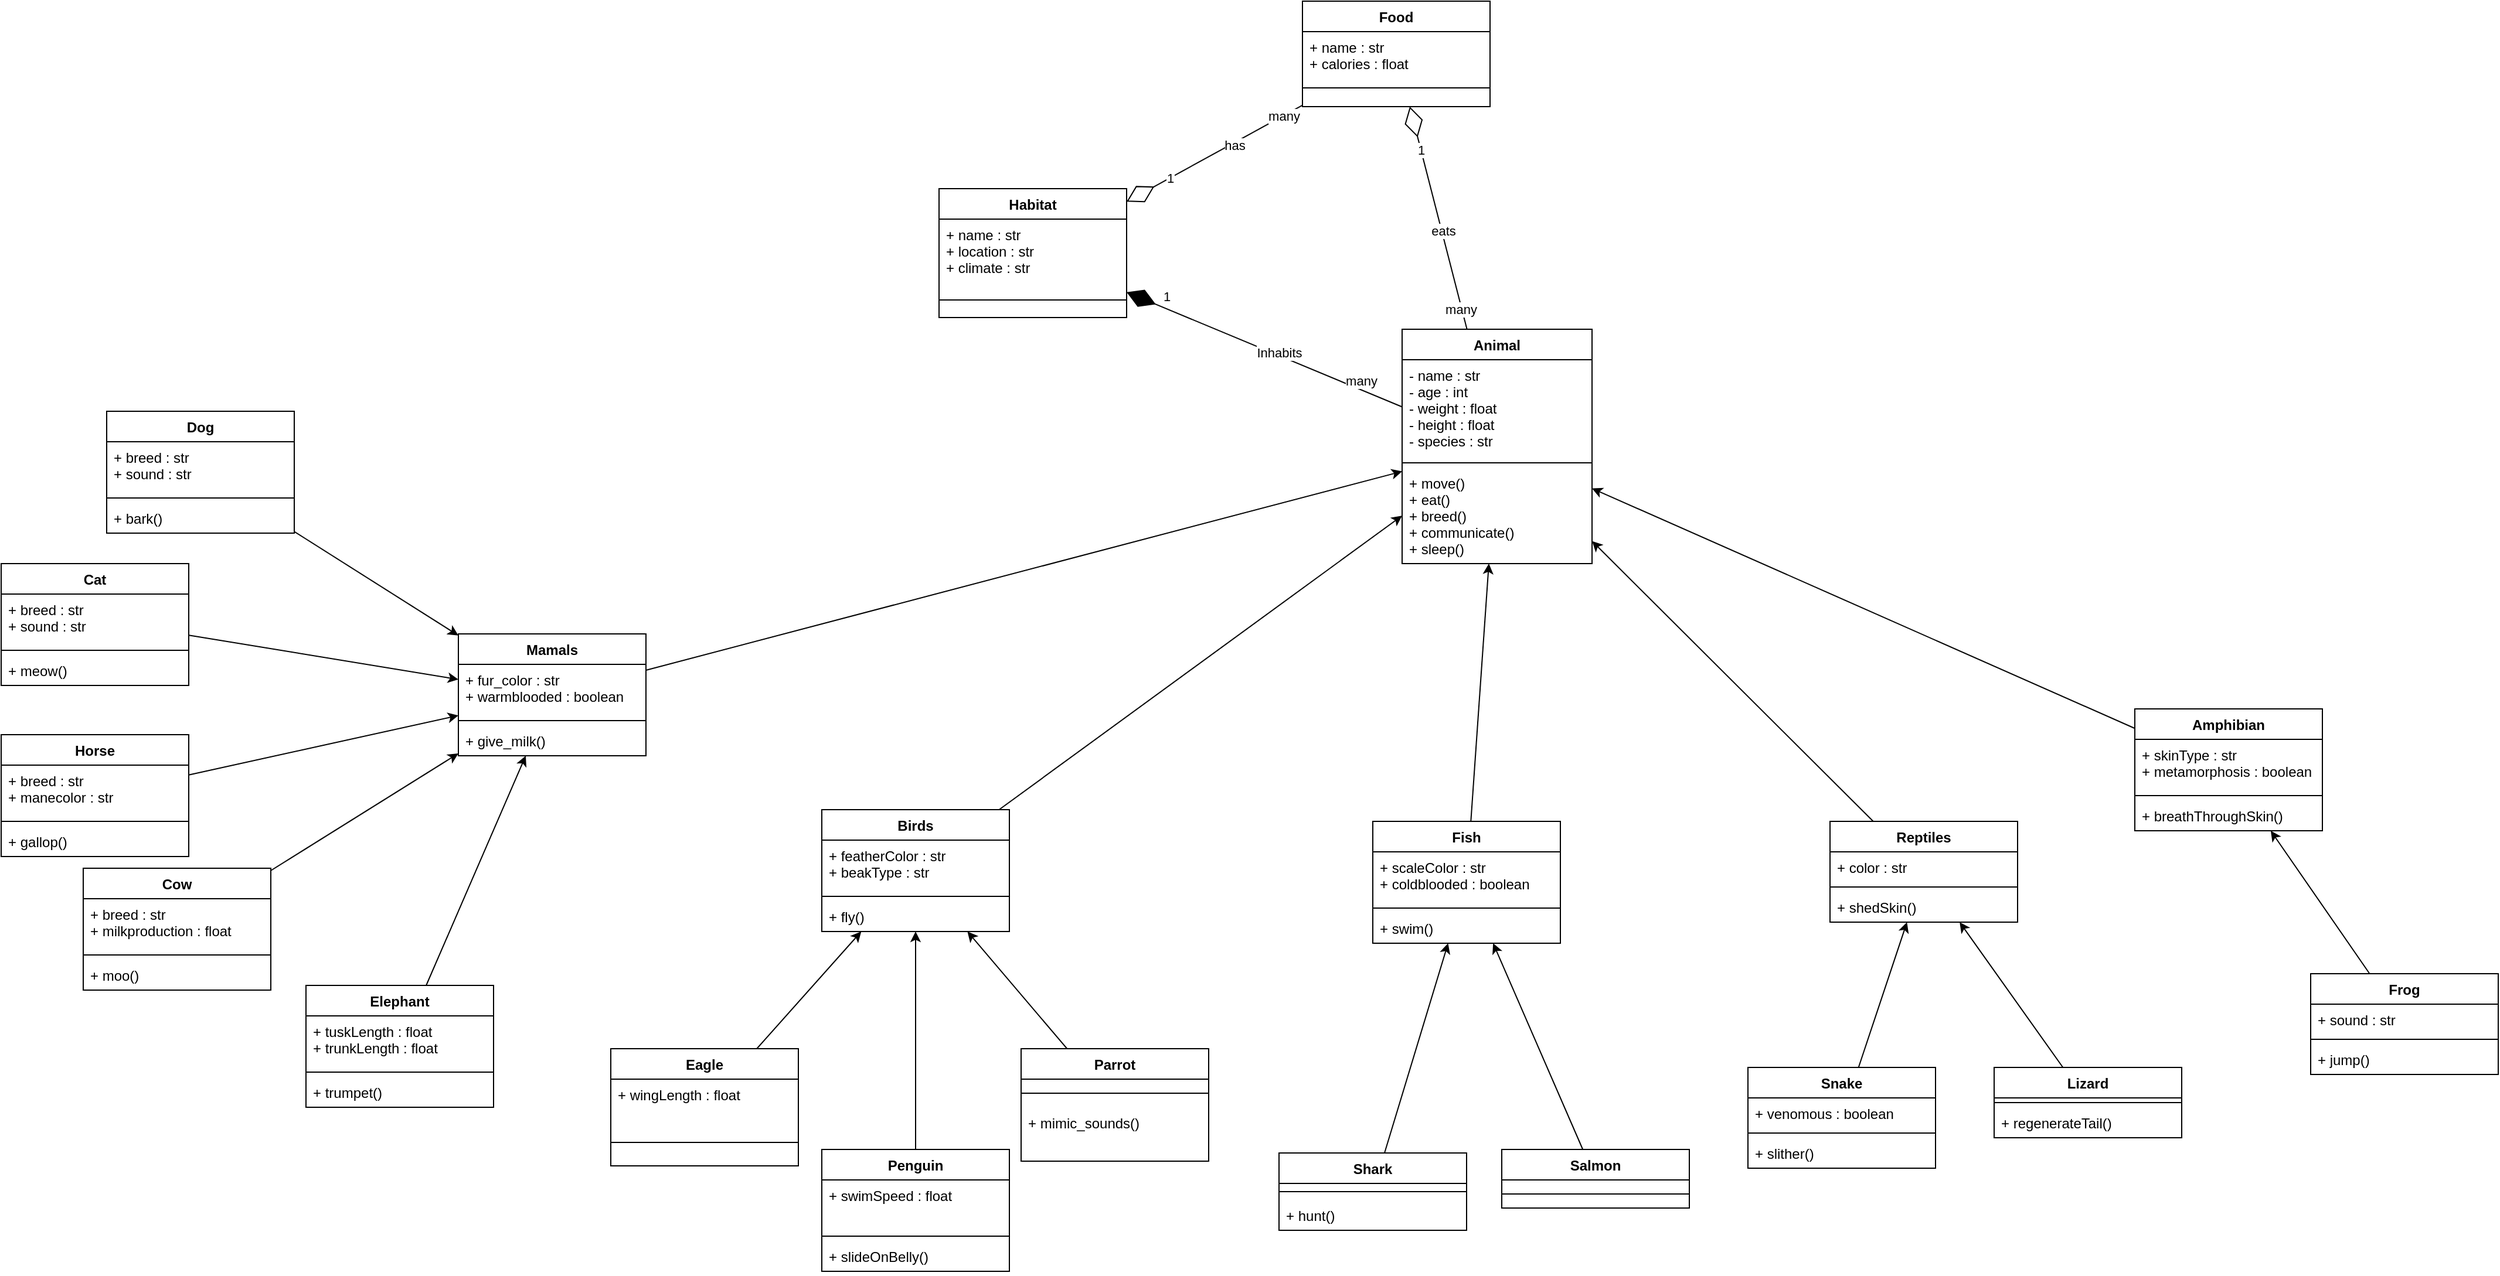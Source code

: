 <mxfile>
    <diagram id="QIT500ONC5c6Z7wgXfDt" name="Page-1">
        <mxGraphModel dx="828" dy="678" grid="1" gridSize="10" guides="1" tooltips="1" connect="1" arrows="1" fold="1" page="1" pageScale="1" pageWidth="3300" pageHeight="4681" math="0" shadow="0">
            <root>
                <mxCell id="0"/>
                <mxCell id="1" parent="0"/>
                <mxCell id="2" value="Animal" style="swimlane;fontStyle=1;align=center;verticalAlign=top;childLayout=stackLayout;horizontal=1;startSize=26;horizontalStack=0;resizeParent=1;resizeParentMax=0;resizeLast=0;collapsible=1;marginBottom=0;" parent="1" vertex="1">
                    <mxGeometry x="1595" y="1020" width="162" height="200" as="geometry"/>
                </mxCell>
                <mxCell id="3" value="- name : str&#10;- age : int&#10;- weight : float&#10;- height : float&#10;- species : str" style="text;strokeColor=none;fillColor=none;align=left;verticalAlign=top;spacingLeft=4;spacingRight=4;overflow=hidden;rotatable=0;points=[[0,0.5],[1,0.5]];portConstraint=eastwest;" parent="2" vertex="1">
                    <mxGeometry y="26" width="162" height="84" as="geometry"/>
                </mxCell>
                <mxCell id="4" value="" style="line;strokeWidth=1;fillColor=none;align=left;verticalAlign=middle;spacingTop=-1;spacingLeft=3;spacingRight=3;rotatable=0;labelPosition=right;points=[];portConstraint=eastwest;strokeColor=inherit;" parent="2" vertex="1">
                    <mxGeometry y="110" width="162" height="8" as="geometry"/>
                </mxCell>
                <mxCell id="5" value="+ move()&#10;+ eat()&#10;+ breed()&#10;+ communicate()&#10;+ sleep()" style="text;strokeColor=none;fillColor=none;align=left;verticalAlign=top;spacingLeft=4;spacingRight=4;overflow=hidden;rotatable=0;points=[[0,0.5],[1,0.5]];portConstraint=eastwest;" parent="2" vertex="1">
                    <mxGeometry y="118" width="162" height="82" as="geometry"/>
                </mxCell>
                <mxCell id="68" style="edgeStyle=none;html=1;" parent="1" source="18" target="2" edge="1">
                    <mxGeometry relative="1" as="geometry">
                        <mxPoint x="1415" y="1360.403" as="targetPoint"/>
                    </mxGeometry>
                </mxCell>
                <mxCell id="18" value="Mamals" style="swimlane;fontStyle=1;align=center;verticalAlign=top;childLayout=stackLayout;horizontal=1;startSize=26;horizontalStack=0;resizeParent=1;resizeParentMax=0;resizeLast=0;collapsible=1;marginBottom=0;" parent="1" vertex="1">
                    <mxGeometry x="790" y="1280" width="160" height="104" as="geometry"/>
                </mxCell>
                <mxCell id="19" value="+ fur_color : str&#10;+ warmblooded : boolean" style="text;strokeColor=none;fillColor=none;align=left;verticalAlign=top;spacingLeft=4;spacingRight=4;overflow=hidden;rotatable=0;points=[[0,0.5],[1,0.5]];portConstraint=eastwest;" parent="18" vertex="1">
                    <mxGeometry y="26" width="160" height="44" as="geometry"/>
                </mxCell>
                <mxCell id="20" value="" style="line;strokeWidth=1;fillColor=none;align=left;verticalAlign=middle;spacingTop=-1;spacingLeft=3;spacingRight=3;rotatable=0;labelPosition=right;points=[];portConstraint=eastwest;strokeColor=inherit;" parent="18" vertex="1">
                    <mxGeometry y="70" width="160" height="8" as="geometry"/>
                </mxCell>
                <mxCell id="21" value="+ give_milk()" style="text;strokeColor=none;fillColor=none;align=left;verticalAlign=top;spacingLeft=4;spacingRight=4;overflow=hidden;rotatable=0;points=[[0,0.5],[1,0.5]];portConstraint=eastwest;" parent="18" vertex="1">
                    <mxGeometry y="78" width="160" height="26" as="geometry"/>
                </mxCell>
                <mxCell id="69" style="edgeStyle=none;html=1;" parent="1" source="22" target="2" edge="1">
                    <mxGeometry relative="1" as="geometry">
                        <mxPoint x="1449.906" y="1366" as="targetPoint"/>
                    </mxGeometry>
                </mxCell>
                <mxCell id="22" value="Birds" style="swimlane;fontStyle=1;align=center;verticalAlign=top;childLayout=stackLayout;horizontal=1;startSize=26;horizontalStack=0;resizeParent=1;resizeParentMax=0;resizeLast=0;collapsible=1;marginBottom=0;" parent="1" vertex="1">
                    <mxGeometry x="1100" y="1430" width="160" height="104" as="geometry"/>
                </mxCell>
                <mxCell id="23" value="+ featherColor : str&#10;+ beakType : str" style="text;strokeColor=none;fillColor=none;align=left;verticalAlign=top;spacingLeft=4;spacingRight=4;overflow=hidden;rotatable=0;points=[[0,0.5],[1,0.5]];portConstraint=eastwest;" parent="22" vertex="1">
                    <mxGeometry y="26" width="160" height="44" as="geometry"/>
                </mxCell>
                <mxCell id="24" value="" style="line;strokeWidth=1;fillColor=none;align=left;verticalAlign=middle;spacingTop=-1;spacingLeft=3;spacingRight=3;rotatable=0;labelPosition=right;points=[];portConstraint=eastwest;strokeColor=inherit;" parent="22" vertex="1">
                    <mxGeometry y="70" width="160" height="8" as="geometry"/>
                </mxCell>
                <mxCell id="25" value="+ fly()" style="text;strokeColor=none;fillColor=none;align=left;verticalAlign=top;spacingLeft=4;spacingRight=4;overflow=hidden;rotatable=0;points=[[0,0.5],[1,0.5]];portConstraint=eastwest;" parent="22" vertex="1">
                    <mxGeometry y="78" width="160" height="26" as="geometry"/>
                </mxCell>
                <mxCell id="82" style="edgeStyle=none;html=1;" parent="1" source="26" target="2" edge="1">
                    <mxGeometry relative="1" as="geometry">
                        <mxPoint x="1498.281" y="1366" as="targetPoint"/>
                    </mxGeometry>
                </mxCell>
                <mxCell id="26" value="Fish" style="swimlane;fontStyle=1;align=center;verticalAlign=top;childLayout=stackLayout;horizontal=1;startSize=26;horizontalStack=0;resizeParent=1;resizeParentMax=0;resizeLast=0;collapsible=1;marginBottom=0;" parent="1" vertex="1">
                    <mxGeometry x="1570" y="1440" width="160" height="104" as="geometry"/>
                </mxCell>
                <mxCell id="27" value="+ scaleColor : str&#10;+ coldblooded : boolean" style="text;strokeColor=none;fillColor=none;align=left;verticalAlign=top;spacingLeft=4;spacingRight=4;overflow=hidden;rotatable=0;points=[[0,0.5],[1,0.5]];portConstraint=eastwest;" parent="26" vertex="1">
                    <mxGeometry y="26" width="160" height="44" as="geometry"/>
                </mxCell>
                <mxCell id="28" value="" style="line;strokeWidth=1;fillColor=none;align=left;verticalAlign=middle;spacingTop=-1;spacingLeft=3;spacingRight=3;rotatable=0;labelPosition=right;points=[];portConstraint=eastwest;strokeColor=inherit;" parent="26" vertex="1">
                    <mxGeometry y="70" width="160" height="8" as="geometry"/>
                </mxCell>
                <mxCell id="29" value="+ swim()" style="text;strokeColor=none;fillColor=none;align=left;verticalAlign=top;spacingLeft=4;spacingRight=4;overflow=hidden;rotatable=0;points=[[0,0.5],[1,0.5]];portConstraint=eastwest;" parent="26" vertex="1">
                    <mxGeometry y="78" width="160" height="26" as="geometry"/>
                </mxCell>
                <mxCell id="70" style="edgeStyle=none;html=1;" parent="1" source="30" target="2" edge="1">
                    <mxGeometry relative="1" as="geometry">
                        <mxPoint x="1543.969" y="1366" as="targetPoint"/>
                    </mxGeometry>
                </mxCell>
                <mxCell id="30" value="Reptiles" style="swimlane;fontStyle=1;align=center;verticalAlign=top;childLayout=stackLayout;horizontal=1;startSize=26;horizontalStack=0;resizeParent=1;resizeParentMax=0;resizeLast=0;collapsible=1;marginBottom=0;" parent="1" vertex="1">
                    <mxGeometry x="1960" y="1440" width="160" height="86" as="geometry"/>
                </mxCell>
                <mxCell id="31" value="+ color : str" style="text;strokeColor=none;fillColor=none;align=left;verticalAlign=top;spacingLeft=4;spacingRight=4;overflow=hidden;rotatable=0;points=[[0,0.5],[1,0.5]];portConstraint=eastwest;" parent="30" vertex="1">
                    <mxGeometry y="26" width="160" height="26" as="geometry"/>
                </mxCell>
                <mxCell id="32" value="" style="line;strokeWidth=1;fillColor=none;align=left;verticalAlign=middle;spacingTop=-1;spacingLeft=3;spacingRight=3;rotatable=0;labelPosition=right;points=[];portConstraint=eastwest;strokeColor=inherit;" parent="30" vertex="1">
                    <mxGeometry y="52" width="160" height="8" as="geometry"/>
                </mxCell>
                <mxCell id="33" value="+ shedSkin()" style="text;strokeColor=none;fillColor=none;align=left;verticalAlign=top;spacingLeft=4;spacingRight=4;overflow=hidden;rotatable=0;points=[[0,0.5],[1,0.5]];portConstraint=eastwest;" parent="30" vertex="1">
                    <mxGeometry y="60" width="160" height="26" as="geometry"/>
                </mxCell>
                <mxCell id="71" style="edgeStyle=none;html=1;" parent="1" source="34" target="2" edge="1">
                    <mxGeometry relative="1" as="geometry">
                        <mxPoint x="1594.225" y="1366" as="targetPoint"/>
                    </mxGeometry>
                </mxCell>
                <mxCell id="34" value="Amphibian" style="swimlane;fontStyle=1;align=center;verticalAlign=top;childLayout=stackLayout;horizontal=1;startSize=26;horizontalStack=0;resizeParent=1;resizeParentMax=0;resizeLast=0;collapsible=1;marginBottom=0;" parent="1" vertex="1">
                    <mxGeometry x="2220" y="1344" width="160" height="104" as="geometry"/>
                </mxCell>
                <mxCell id="35" value="+ skinType : str&#10;+ metamorphosis : boolean" style="text;strokeColor=none;fillColor=none;align=left;verticalAlign=top;spacingLeft=4;spacingRight=4;overflow=hidden;rotatable=0;points=[[0,0.5],[1,0.5]];portConstraint=eastwest;" parent="34" vertex="1">
                    <mxGeometry y="26" width="160" height="44" as="geometry"/>
                </mxCell>
                <mxCell id="36" value="" style="line;strokeWidth=1;fillColor=none;align=left;verticalAlign=middle;spacingTop=-1;spacingLeft=3;spacingRight=3;rotatable=0;labelPosition=right;points=[];portConstraint=eastwest;strokeColor=inherit;" parent="34" vertex="1">
                    <mxGeometry y="70" width="160" height="8" as="geometry"/>
                </mxCell>
                <mxCell id="37" value="+ breathThroughSkin()" style="text;strokeColor=none;fillColor=none;align=left;verticalAlign=top;spacingLeft=4;spacingRight=4;overflow=hidden;rotatable=0;points=[[0,0.5],[1,0.5]];portConstraint=eastwest;" parent="34" vertex="1">
                    <mxGeometry y="78" width="160" height="26" as="geometry"/>
                </mxCell>
                <mxCell id="133" style="edgeStyle=none;html=1;" parent="1" source="119" target="34" edge="1">
                    <mxGeometry relative="1" as="geometry"/>
                </mxCell>
                <mxCell id="119" value="Frog" style="swimlane;fontStyle=1;align=center;verticalAlign=top;childLayout=stackLayout;horizontal=1;startSize=26;horizontalStack=0;resizeParent=1;resizeParentMax=0;resizeLast=0;collapsible=1;marginBottom=0;" parent="1" vertex="1">
                    <mxGeometry x="2370" y="1570" width="160" height="86" as="geometry"/>
                </mxCell>
                <mxCell id="120" value="+ sound : str" style="text;strokeColor=none;fillColor=none;align=left;verticalAlign=top;spacingLeft=4;spacingRight=4;overflow=hidden;rotatable=0;points=[[0,0.5],[1,0.5]];portConstraint=eastwest;" parent="119" vertex="1">
                    <mxGeometry y="26" width="160" height="26" as="geometry"/>
                </mxCell>
                <mxCell id="121" value="" style="line;strokeWidth=1;fillColor=none;align=left;verticalAlign=middle;spacingTop=-1;spacingLeft=3;spacingRight=3;rotatable=0;labelPosition=right;points=[];portConstraint=eastwest;strokeColor=inherit;" parent="119" vertex="1">
                    <mxGeometry y="52" width="160" height="8" as="geometry"/>
                </mxCell>
                <mxCell id="122" value="+ jump()" style="text;strokeColor=none;fillColor=none;align=left;verticalAlign=top;spacingLeft=4;spacingRight=4;overflow=hidden;rotatable=0;points=[[0,0.5],[1,0.5]];portConstraint=eastwest;" parent="119" vertex="1">
                    <mxGeometry y="60" width="160" height="26" as="geometry"/>
                </mxCell>
                <mxCell id="131" style="edgeStyle=none;html=1;" parent="1" source="123" target="30" edge="1">
                    <mxGeometry relative="1" as="geometry"/>
                </mxCell>
                <mxCell id="123" value="Lizard" style="swimlane;fontStyle=1;align=center;verticalAlign=top;childLayout=stackLayout;horizontal=1;startSize=26;horizontalStack=0;resizeParent=1;resizeParentMax=0;resizeLast=0;collapsible=1;marginBottom=0;" parent="1" vertex="1">
                    <mxGeometry x="2100" y="1650" width="160" height="60" as="geometry"/>
                </mxCell>
                <mxCell id="125" value="" style="line;strokeWidth=1;fillColor=none;align=left;verticalAlign=middle;spacingTop=-1;spacingLeft=3;spacingRight=3;rotatable=0;labelPosition=right;points=[];portConstraint=eastwest;strokeColor=inherit;" parent="123" vertex="1">
                    <mxGeometry y="26" width="160" height="8" as="geometry"/>
                </mxCell>
                <mxCell id="126" value="+ regenerateTail()" style="text;strokeColor=none;fillColor=none;align=left;verticalAlign=top;spacingLeft=4;spacingRight=4;overflow=hidden;rotatable=0;points=[[0,0.5],[1,0.5]];portConstraint=eastwest;" parent="123" vertex="1">
                    <mxGeometry y="34" width="160" height="26" as="geometry"/>
                </mxCell>
                <mxCell id="132" style="edgeStyle=none;html=1;" parent="1" source="127" target="30" edge="1">
                    <mxGeometry relative="1" as="geometry"/>
                </mxCell>
                <mxCell id="127" value="Snake" style="swimlane;fontStyle=1;align=center;verticalAlign=top;childLayout=stackLayout;horizontal=1;startSize=26;horizontalStack=0;resizeParent=1;resizeParentMax=0;resizeLast=0;collapsible=1;marginBottom=0;" parent="1" vertex="1">
                    <mxGeometry x="1890" y="1650" width="160" height="86" as="geometry"/>
                </mxCell>
                <mxCell id="128" value="+ venomous : boolean" style="text;strokeColor=none;fillColor=none;align=left;verticalAlign=top;spacingLeft=4;spacingRight=4;overflow=hidden;rotatable=0;points=[[0,0.5],[1,0.5]];portConstraint=eastwest;" parent="127" vertex="1">
                    <mxGeometry y="26" width="160" height="26" as="geometry"/>
                </mxCell>
                <mxCell id="129" value="" style="line;strokeWidth=1;fillColor=none;align=left;verticalAlign=middle;spacingTop=-1;spacingLeft=3;spacingRight=3;rotatable=0;labelPosition=right;points=[];portConstraint=eastwest;strokeColor=inherit;" parent="127" vertex="1">
                    <mxGeometry y="52" width="160" height="8" as="geometry"/>
                </mxCell>
                <mxCell id="130" value="+ slither()" style="text;strokeColor=none;fillColor=none;align=left;verticalAlign=top;spacingLeft=4;spacingRight=4;overflow=hidden;rotatable=0;points=[[0,0.5],[1,0.5]];portConstraint=eastwest;" parent="127" vertex="1">
                    <mxGeometry y="60" width="160" height="26" as="geometry"/>
                </mxCell>
                <mxCell id="154" style="edgeStyle=none;html=1;" parent="1" source="134" target="26" edge="1">
                    <mxGeometry relative="1" as="geometry"/>
                </mxCell>
                <mxCell id="134" value="Salmon" style="swimlane;fontStyle=1;align=center;verticalAlign=top;childLayout=stackLayout;horizontal=1;startSize=26;horizontalStack=0;resizeParent=1;resizeParentMax=0;resizeLast=0;collapsible=1;marginBottom=0;" parent="1" vertex="1">
                    <mxGeometry x="1680" y="1720" width="160" height="50" as="geometry"/>
                </mxCell>
                <mxCell id="136" value="" style="line;strokeWidth=1;fillColor=none;align=left;verticalAlign=middle;spacingTop=-1;spacingLeft=3;spacingRight=3;rotatable=0;labelPosition=right;points=[];portConstraint=eastwest;strokeColor=inherit;" parent="134" vertex="1">
                    <mxGeometry y="26" width="160" height="24" as="geometry"/>
                </mxCell>
                <mxCell id="155" style="edgeStyle=none;html=1;" parent="1" source="185" target="26" edge="1">
                    <mxGeometry relative="1" as="geometry">
                        <mxPoint x="1578.989" y="1720" as="sourcePoint"/>
                    </mxGeometry>
                </mxCell>
                <mxCell id="156" style="edgeStyle=none;html=1;" parent="1" source="142" target="22" edge="1">
                    <mxGeometry relative="1" as="geometry"/>
                </mxCell>
                <mxCell id="142" value="Parrot" style="swimlane;fontStyle=1;align=center;verticalAlign=top;childLayout=stackLayout;horizontal=1;startSize=26;horizontalStack=0;resizeParent=1;resizeParentMax=0;resizeLast=0;collapsible=1;marginBottom=0;" parent="1" vertex="1">
                    <mxGeometry x="1270" y="1634" width="160" height="96" as="geometry"/>
                </mxCell>
                <mxCell id="144" value="" style="line;strokeWidth=1;fillColor=none;align=left;verticalAlign=middle;spacingTop=-1;spacingLeft=3;spacingRight=3;rotatable=0;labelPosition=right;points=[];portConstraint=eastwest;strokeColor=inherit;" parent="142" vertex="1">
                    <mxGeometry y="26" width="160" height="24" as="geometry"/>
                </mxCell>
                <mxCell id="145" value="+ mimic_sounds()" style="text;strokeColor=none;fillColor=none;align=left;verticalAlign=top;spacingLeft=4;spacingRight=4;overflow=hidden;rotatable=0;points=[[0,0.5],[1,0.5]];portConstraint=eastwest;" parent="142" vertex="1">
                    <mxGeometry y="50" width="160" height="46" as="geometry"/>
                </mxCell>
                <mxCell id="157" style="edgeStyle=none;html=1;" parent="1" source="146" target="22" edge="1">
                    <mxGeometry relative="1" as="geometry"/>
                </mxCell>
                <mxCell id="146" value="Penguin" style="swimlane;fontStyle=1;align=center;verticalAlign=top;childLayout=stackLayout;horizontal=1;startSize=26;horizontalStack=0;resizeParent=1;resizeParentMax=0;resizeLast=0;collapsible=1;marginBottom=0;" parent="1" vertex="1">
                    <mxGeometry x="1100" y="1720" width="160" height="104" as="geometry"/>
                </mxCell>
                <mxCell id="147" value="+ swimSpeed : float" style="text;strokeColor=none;fillColor=none;align=left;verticalAlign=top;spacingLeft=4;spacingRight=4;overflow=hidden;rotatable=0;points=[[0,0.5],[1,0.5]];portConstraint=eastwest;" parent="146" vertex="1">
                    <mxGeometry y="26" width="160" height="44" as="geometry"/>
                </mxCell>
                <mxCell id="148" value="" style="line;strokeWidth=1;fillColor=none;align=left;verticalAlign=middle;spacingTop=-1;spacingLeft=3;spacingRight=3;rotatable=0;labelPosition=right;points=[];portConstraint=eastwest;strokeColor=inherit;" parent="146" vertex="1">
                    <mxGeometry y="70" width="160" height="8" as="geometry"/>
                </mxCell>
                <mxCell id="149" value="+ slideOnBelly()" style="text;strokeColor=none;fillColor=none;align=left;verticalAlign=top;spacingLeft=4;spacingRight=4;overflow=hidden;rotatable=0;points=[[0,0.5],[1,0.5]];portConstraint=eastwest;" parent="146" vertex="1">
                    <mxGeometry y="78" width="160" height="26" as="geometry"/>
                </mxCell>
                <mxCell id="158" style="edgeStyle=none;html=1;" parent="1" source="150" target="22" edge="1">
                    <mxGeometry relative="1" as="geometry"/>
                </mxCell>
                <mxCell id="150" value="Eagle" style="swimlane;fontStyle=1;align=center;verticalAlign=top;childLayout=stackLayout;horizontal=1;startSize=26;horizontalStack=0;resizeParent=1;resizeParentMax=0;resizeLast=0;collapsible=1;marginBottom=0;" parent="1" vertex="1">
                    <mxGeometry x="920" y="1634" width="160" height="100" as="geometry"/>
                </mxCell>
                <mxCell id="151" value="+ wingLength : float" style="text;strokeColor=none;fillColor=none;align=left;verticalAlign=top;spacingLeft=4;spacingRight=4;overflow=hidden;rotatable=0;points=[[0,0.5],[1,0.5]];portConstraint=eastwest;" parent="150" vertex="1">
                    <mxGeometry y="26" width="160" height="34" as="geometry"/>
                </mxCell>
                <mxCell id="152" value="" style="line;strokeWidth=1;fillColor=none;align=left;verticalAlign=middle;spacingTop=-1;spacingLeft=3;spacingRight=3;rotatable=0;labelPosition=right;points=[];portConstraint=eastwest;strokeColor=inherit;" parent="150" vertex="1">
                    <mxGeometry y="60" width="160" height="40" as="geometry"/>
                </mxCell>
                <mxCell id="184" style="edgeStyle=none;html=1;" parent="1" source="160" target="18" edge="1">
                    <mxGeometry relative="1" as="geometry"/>
                </mxCell>
                <mxCell id="160" value="Dog" style="swimlane;fontStyle=1;align=center;verticalAlign=top;childLayout=stackLayout;horizontal=1;startSize=26;horizontalStack=0;resizeParent=1;resizeParentMax=0;resizeLast=0;collapsible=1;marginBottom=0;" parent="1" vertex="1">
                    <mxGeometry x="490" y="1090" width="160" height="104" as="geometry"/>
                </mxCell>
                <mxCell id="161" value="+ breed : str&#10;+ sound : str" style="text;strokeColor=none;fillColor=none;align=left;verticalAlign=top;spacingLeft=4;spacingRight=4;overflow=hidden;rotatable=0;points=[[0,0.5],[1,0.5]];portConstraint=eastwest;" parent="160" vertex="1">
                    <mxGeometry y="26" width="160" height="44" as="geometry"/>
                </mxCell>
                <mxCell id="162" value="" style="line;strokeWidth=1;fillColor=none;align=left;verticalAlign=middle;spacingTop=-1;spacingLeft=3;spacingRight=3;rotatable=0;labelPosition=right;points=[];portConstraint=eastwest;strokeColor=inherit;" parent="160" vertex="1">
                    <mxGeometry y="70" width="160" height="8" as="geometry"/>
                </mxCell>
                <mxCell id="163" value="+ bark()" style="text;strokeColor=none;fillColor=none;align=left;verticalAlign=top;spacingLeft=4;spacingRight=4;overflow=hidden;rotatable=0;points=[[0,0.5],[1,0.5]];portConstraint=eastwest;" parent="160" vertex="1">
                    <mxGeometry y="78" width="160" height="26" as="geometry"/>
                </mxCell>
                <mxCell id="164" value="Cat" style="swimlane;fontStyle=1;align=center;verticalAlign=top;childLayout=stackLayout;horizontal=1;startSize=26;horizontalStack=0;resizeParent=1;resizeParentMax=0;resizeLast=0;collapsible=1;marginBottom=0;" parent="1" vertex="1">
                    <mxGeometry x="400" y="1220" width="160" height="104" as="geometry"/>
                </mxCell>
                <mxCell id="165" value="+ breed : str&#10;+ sound : str" style="text;strokeColor=none;fillColor=none;align=left;verticalAlign=top;spacingLeft=4;spacingRight=4;overflow=hidden;rotatable=0;points=[[0,0.5],[1,0.5]];portConstraint=eastwest;" parent="164" vertex="1">
                    <mxGeometry y="26" width="160" height="44" as="geometry"/>
                </mxCell>
                <mxCell id="166" value="" style="line;strokeWidth=1;fillColor=none;align=left;verticalAlign=middle;spacingTop=-1;spacingLeft=3;spacingRight=3;rotatable=0;labelPosition=right;points=[];portConstraint=eastwest;strokeColor=inherit;" parent="164" vertex="1">
                    <mxGeometry y="70" width="160" height="8" as="geometry"/>
                </mxCell>
                <mxCell id="167" value="+ meow()" style="text;strokeColor=none;fillColor=none;align=left;verticalAlign=top;spacingLeft=4;spacingRight=4;overflow=hidden;rotatable=0;points=[[0,0.5],[1,0.5]];portConstraint=eastwest;" parent="164" vertex="1">
                    <mxGeometry y="78" width="160" height="26" as="geometry"/>
                </mxCell>
                <mxCell id="182" style="edgeStyle=none;html=1;" parent="1" source="168" target="18" edge="1">
                    <mxGeometry relative="1" as="geometry"/>
                </mxCell>
                <mxCell id="168" value="Horse" style="swimlane;fontStyle=1;align=center;verticalAlign=top;childLayout=stackLayout;horizontal=1;startSize=26;horizontalStack=0;resizeParent=1;resizeParentMax=0;resizeLast=0;collapsible=1;marginBottom=0;" parent="1" vertex="1">
                    <mxGeometry x="400" y="1366" width="160" height="104" as="geometry"/>
                </mxCell>
                <mxCell id="169" value="+ breed : str&#10;+ manecolor : str" style="text;strokeColor=none;fillColor=none;align=left;verticalAlign=top;spacingLeft=4;spacingRight=4;overflow=hidden;rotatable=0;points=[[0,0.5],[1,0.5]];portConstraint=eastwest;" parent="168" vertex="1">
                    <mxGeometry y="26" width="160" height="44" as="geometry"/>
                </mxCell>
                <mxCell id="170" value="" style="line;strokeWidth=1;fillColor=none;align=left;verticalAlign=middle;spacingTop=-1;spacingLeft=3;spacingRight=3;rotatable=0;labelPosition=right;points=[];portConstraint=eastwest;strokeColor=inherit;" parent="168" vertex="1">
                    <mxGeometry y="70" width="160" height="8" as="geometry"/>
                </mxCell>
                <mxCell id="171" value="+ gallop()" style="text;strokeColor=none;fillColor=none;align=left;verticalAlign=top;spacingLeft=4;spacingRight=4;overflow=hidden;rotatable=0;points=[[0,0.5],[1,0.5]];portConstraint=eastwest;" parent="168" vertex="1">
                    <mxGeometry y="78" width="160" height="26" as="geometry"/>
                </mxCell>
                <mxCell id="181" style="edgeStyle=none;html=1;" parent="1" source="172" target="18" edge="1">
                    <mxGeometry relative="1" as="geometry"/>
                </mxCell>
                <mxCell id="172" value="Cow" style="swimlane;fontStyle=1;align=center;verticalAlign=top;childLayout=stackLayout;horizontal=1;startSize=26;horizontalStack=0;resizeParent=1;resizeParentMax=0;resizeLast=0;collapsible=1;marginBottom=0;" parent="1" vertex="1">
                    <mxGeometry x="470" y="1480" width="160" height="104" as="geometry"/>
                </mxCell>
                <mxCell id="173" value="+ breed : str&#10;+ milkproduction : float" style="text;strokeColor=none;fillColor=none;align=left;verticalAlign=top;spacingLeft=4;spacingRight=4;overflow=hidden;rotatable=0;points=[[0,0.5],[1,0.5]];portConstraint=eastwest;" parent="172" vertex="1">
                    <mxGeometry y="26" width="160" height="44" as="geometry"/>
                </mxCell>
                <mxCell id="174" value="" style="line;strokeWidth=1;fillColor=none;align=left;verticalAlign=middle;spacingTop=-1;spacingLeft=3;spacingRight=3;rotatable=0;labelPosition=right;points=[];portConstraint=eastwest;strokeColor=inherit;" parent="172" vertex="1">
                    <mxGeometry y="70" width="160" height="8" as="geometry"/>
                </mxCell>
                <mxCell id="175" value="+ moo()" style="text;strokeColor=none;fillColor=none;align=left;verticalAlign=top;spacingLeft=4;spacingRight=4;overflow=hidden;rotatable=0;points=[[0,0.5],[1,0.5]];portConstraint=eastwest;" parent="172" vertex="1">
                    <mxGeometry y="78" width="160" height="26" as="geometry"/>
                </mxCell>
                <mxCell id="180" style="edgeStyle=none;html=1;" parent="1" source="176" target="18" edge="1">
                    <mxGeometry relative="1" as="geometry"/>
                </mxCell>
                <mxCell id="176" value="Elephant" style="swimlane;fontStyle=1;align=center;verticalAlign=top;childLayout=stackLayout;horizontal=1;startSize=26;horizontalStack=0;resizeParent=1;resizeParentMax=0;resizeLast=0;collapsible=1;marginBottom=0;" parent="1" vertex="1">
                    <mxGeometry x="660" y="1580" width="160" height="104" as="geometry"/>
                </mxCell>
                <mxCell id="177" value="+ tuskLength : float&#10;+ trunkLength : float" style="text;strokeColor=none;fillColor=none;align=left;verticalAlign=top;spacingLeft=4;spacingRight=4;overflow=hidden;rotatable=0;points=[[0,0.5],[1,0.5]];portConstraint=eastwest;" parent="176" vertex="1">
                    <mxGeometry y="26" width="160" height="44" as="geometry"/>
                </mxCell>
                <mxCell id="178" value="" style="line;strokeWidth=1;fillColor=none;align=left;verticalAlign=middle;spacingTop=-1;spacingLeft=3;spacingRight=3;rotatable=0;labelPosition=right;points=[];portConstraint=eastwest;strokeColor=inherit;" parent="176" vertex="1">
                    <mxGeometry y="70" width="160" height="8" as="geometry"/>
                </mxCell>
                <mxCell id="179" value="+ trumpet()" style="text;strokeColor=none;fillColor=none;align=left;verticalAlign=top;spacingLeft=4;spacingRight=4;overflow=hidden;rotatable=0;points=[[0,0.5],[1,0.5]];portConstraint=eastwest;" parent="176" vertex="1">
                    <mxGeometry y="78" width="160" height="26" as="geometry"/>
                </mxCell>
                <mxCell id="183" style="edgeStyle=none;html=1;" parent="1" source="165" target="18" edge="1">
                    <mxGeometry relative="1" as="geometry"/>
                </mxCell>
                <mxCell id="185" value="Shark" style="swimlane;fontStyle=1;align=center;verticalAlign=top;childLayout=stackLayout;horizontal=1;startSize=26;horizontalStack=0;resizeParent=1;resizeParentMax=0;resizeLast=0;collapsible=1;marginBottom=0;" parent="1" vertex="1">
                    <mxGeometry x="1490" y="1723" width="160" height="66" as="geometry"/>
                </mxCell>
                <mxCell id="187" value="" style="line;strokeWidth=1;fillColor=none;align=left;verticalAlign=middle;spacingTop=-1;spacingLeft=3;spacingRight=3;rotatable=0;labelPosition=right;points=[];portConstraint=eastwest;strokeColor=inherit;" parent="185" vertex="1">
                    <mxGeometry y="26" width="160" height="14" as="geometry"/>
                </mxCell>
                <mxCell id="188" value="+ hunt()" style="text;strokeColor=none;fillColor=none;align=left;verticalAlign=top;spacingLeft=4;spacingRight=4;overflow=hidden;rotatable=0;points=[[0,0.5],[1,0.5]];portConstraint=eastwest;" parent="185" vertex="1">
                    <mxGeometry y="40" width="160" height="26" as="geometry"/>
                </mxCell>
                <mxCell id="189" value="Habitat" style="swimlane;fontStyle=1;align=center;verticalAlign=top;childLayout=stackLayout;horizontal=1;startSize=26;horizontalStack=0;resizeParent=1;resizeParentMax=0;resizeLast=0;collapsible=1;marginBottom=0;" vertex="1" parent="1">
                    <mxGeometry x="1200" y="900" width="160" height="110" as="geometry"/>
                </mxCell>
                <mxCell id="190" value="+ name : str&#10;+ location : str&#10;+ climate : str" style="text;strokeColor=none;fillColor=none;align=left;verticalAlign=top;spacingLeft=4;spacingRight=4;overflow=hidden;rotatable=0;points=[[0,0.5],[1,0.5]];portConstraint=eastwest;" vertex="1" parent="189">
                    <mxGeometry y="26" width="160" height="54" as="geometry"/>
                </mxCell>
                <mxCell id="191" value="" style="line;strokeWidth=1;fillColor=none;align=left;verticalAlign=middle;spacingTop=-1;spacingLeft=3;spacingRight=3;rotatable=0;labelPosition=right;points=[];portConstraint=eastwest;strokeColor=inherit;" vertex="1" parent="189">
                    <mxGeometry y="80" width="160" height="30" as="geometry"/>
                </mxCell>
                <mxCell id="194" value="" style="endArrow=diamondThin;endFill=1;endSize=24;html=1;" edge="1" parent="1" source="2" target="189">
                    <mxGeometry width="160" relative="1" as="geometry">
                        <mxPoint x="1380" y="1040" as="sourcePoint"/>
                        <mxPoint x="1540" y="1040" as="targetPoint"/>
                    </mxGeometry>
                </mxCell>
                <mxCell id="195" value="1" style="edgeLabel;html=1;align=center;verticalAlign=middle;resizable=0;points=[];" vertex="1" connectable="0" parent="194">
                    <mxGeometry x="0.841" y="-2" relative="1" as="geometry">
                        <mxPoint x="14" y="-2" as="offset"/>
                    </mxGeometry>
                </mxCell>
                <mxCell id="196" value="many" style="edgeLabel;html=1;align=center;verticalAlign=middle;resizable=0;points=[];" vertex="1" connectable="0" parent="194">
                    <mxGeometry x="-0.604" y="-3" relative="1" as="geometry">
                        <mxPoint x="10" as="offset"/>
                    </mxGeometry>
                </mxCell>
                <mxCell id="197" value="Inhabits" style="edgeLabel;html=1;align=center;verticalAlign=middle;resizable=0;points=[];" vertex="1" connectable="0" parent="194">
                    <mxGeometry x="-0.095" y="-3" relative="1" as="geometry">
                        <mxPoint as="offset"/>
                    </mxGeometry>
                </mxCell>
                <mxCell id="198" value="Food" style="swimlane;fontStyle=1;align=center;verticalAlign=top;childLayout=stackLayout;horizontal=1;startSize=26;horizontalStack=0;resizeParent=1;resizeParentMax=0;resizeLast=0;collapsible=1;marginBottom=0;" vertex="1" parent="1">
                    <mxGeometry x="1510" y="740" width="160" height="90" as="geometry"/>
                </mxCell>
                <mxCell id="199" value="+ name : str&#10;+ calories : float" style="text;strokeColor=none;fillColor=none;align=left;verticalAlign=top;spacingLeft=4;spacingRight=4;overflow=hidden;rotatable=0;points=[[0,0.5],[1,0.5]];portConstraint=eastwest;" vertex="1" parent="198">
                    <mxGeometry y="26" width="160" height="44" as="geometry"/>
                </mxCell>
                <mxCell id="200" value="" style="line;strokeWidth=1;fillColor=none;align=left;verticalAlign=middle;spacingTop=-1;spacingLeft=3;spacingRight=3;rotatable=0;labelPosition=right;points=[];portConstraint=eastwest;strokeColor=inherit;" vertex="1" parent="198">
                    <mxGeometry y="70" width="160" height="8" as="geometry"/>
                </mxCell>
                <mxCell id="201" value=" " style="text;strokeColor=none;fillColor=none;align=left;verticalAlign=top;spacingLeft=4;spacingRight=4;overflow=hidden;rotatable=0;points=[[0,0.5],[1,0.5]];portConstraint=eastwest;" vertex="1" parent="198">
                    <mxGeometry y="78" width="160" height="12" as="geometry"/>
                </mxCell>
                <mxCell id="202" value="" style="endArrow=diamondThin;endFill=0;endSize=24;html=1;" edge="1" parent="1" source="2" target="198">
                    <mxGeometry width="160" relative="1" as="geometry">
                        <mxPoint x="1590" y="910" as="sourcePoint"/>
                        <mxPoint x="1750" y="910" as="targetPoint"/>
                    </mxGeometry>
                </mxCell>
                <mxCell id="212" value="1" style="edgeLabel;html=1;align=center;verticalAlign=middle;resizable=0;points=[];" vertex="1" connectable="0" parent="202">
                    <mxGeometry x="0.626" relative="1" as="geometry">
                        <mxPoint y="1" as="offset"/>
                    </mxGeometry>
                </mxCell>
                <mxCell id="213" value="eats" style="edgeLabel;html=1;align=center;verticalAlign=middle;resizable=0;points=[];" vertex="1" connectable="0" parent="202">
                    <mxGeometry x="-0.119" y="-1" relative="1" as="geometry">
                        <mxPoint as="offset"/>
                    </mxGeometry>
                </mxCell>
                <mxCell id="214" value="many" style="edgeLabel;html=1;align=center;verticalAlign=middle;resizable=0;points=[];" vertex="1" connectable="0" parent="202">
                    <mxGeometry x="-0.809" y="1" relative="1" as="geometry">
                        <mxPoint as="offset"/>
                    </mxGeometry>
                </mxCell>
                <mxCell id="206" value="" style="endArrow=diamondThin;endFill=0;endSize=24;html=1;" edge="1" parent="1" source="198" target="189">
                    <mxGeometry width="160" relative="1" as="geometry">
                        <mxPoint x="1659.538" y="1030" as="sourcePoint"/>
                        <mxPoint x="1500" y="880" as="targetPoint"/>
                    </mxGeometry>
                </mxCell>
                <mxCell id="209" value="has" style="edgeLabel;html=1;align=center;verticalAlign=middle;resizable=0;points=[];" vertex="1" connectable="0" parent="206">
                    <mxGeometry x="-0.207" y="1" relative="1" as="geometry">
                        <mxPoint x="1" as="offset"/>
                    </mxGeometry>
                </mxCell>
                <mxCell id="210" value="many" style="edgeLabel;html=1;align=center;verticalAlign=middle;resizable=0;points=[];" vertex="1" connectable="0" parent="206">
                    <mxGeometry x="-0.792" relative="1" as="geometry">
                        <mxPoint as="offset"/>
                    </mxGeometry>
                </mxCell>
                <mxCell id="211" value="1" style="edgeLabel;html=1;align=center;verticalAlign=middle;resizable=0;points=[];" vertex="1" connectable="0" parent="206">
                    <mxGeometry x="0.513" relative="1" as="geometry">
                        <mxPoint as="offset"/>
                    </mxGeometry>
                </mxCell>
            </root>
        </mxGraphModel>
    </diagram>
</mxfile>